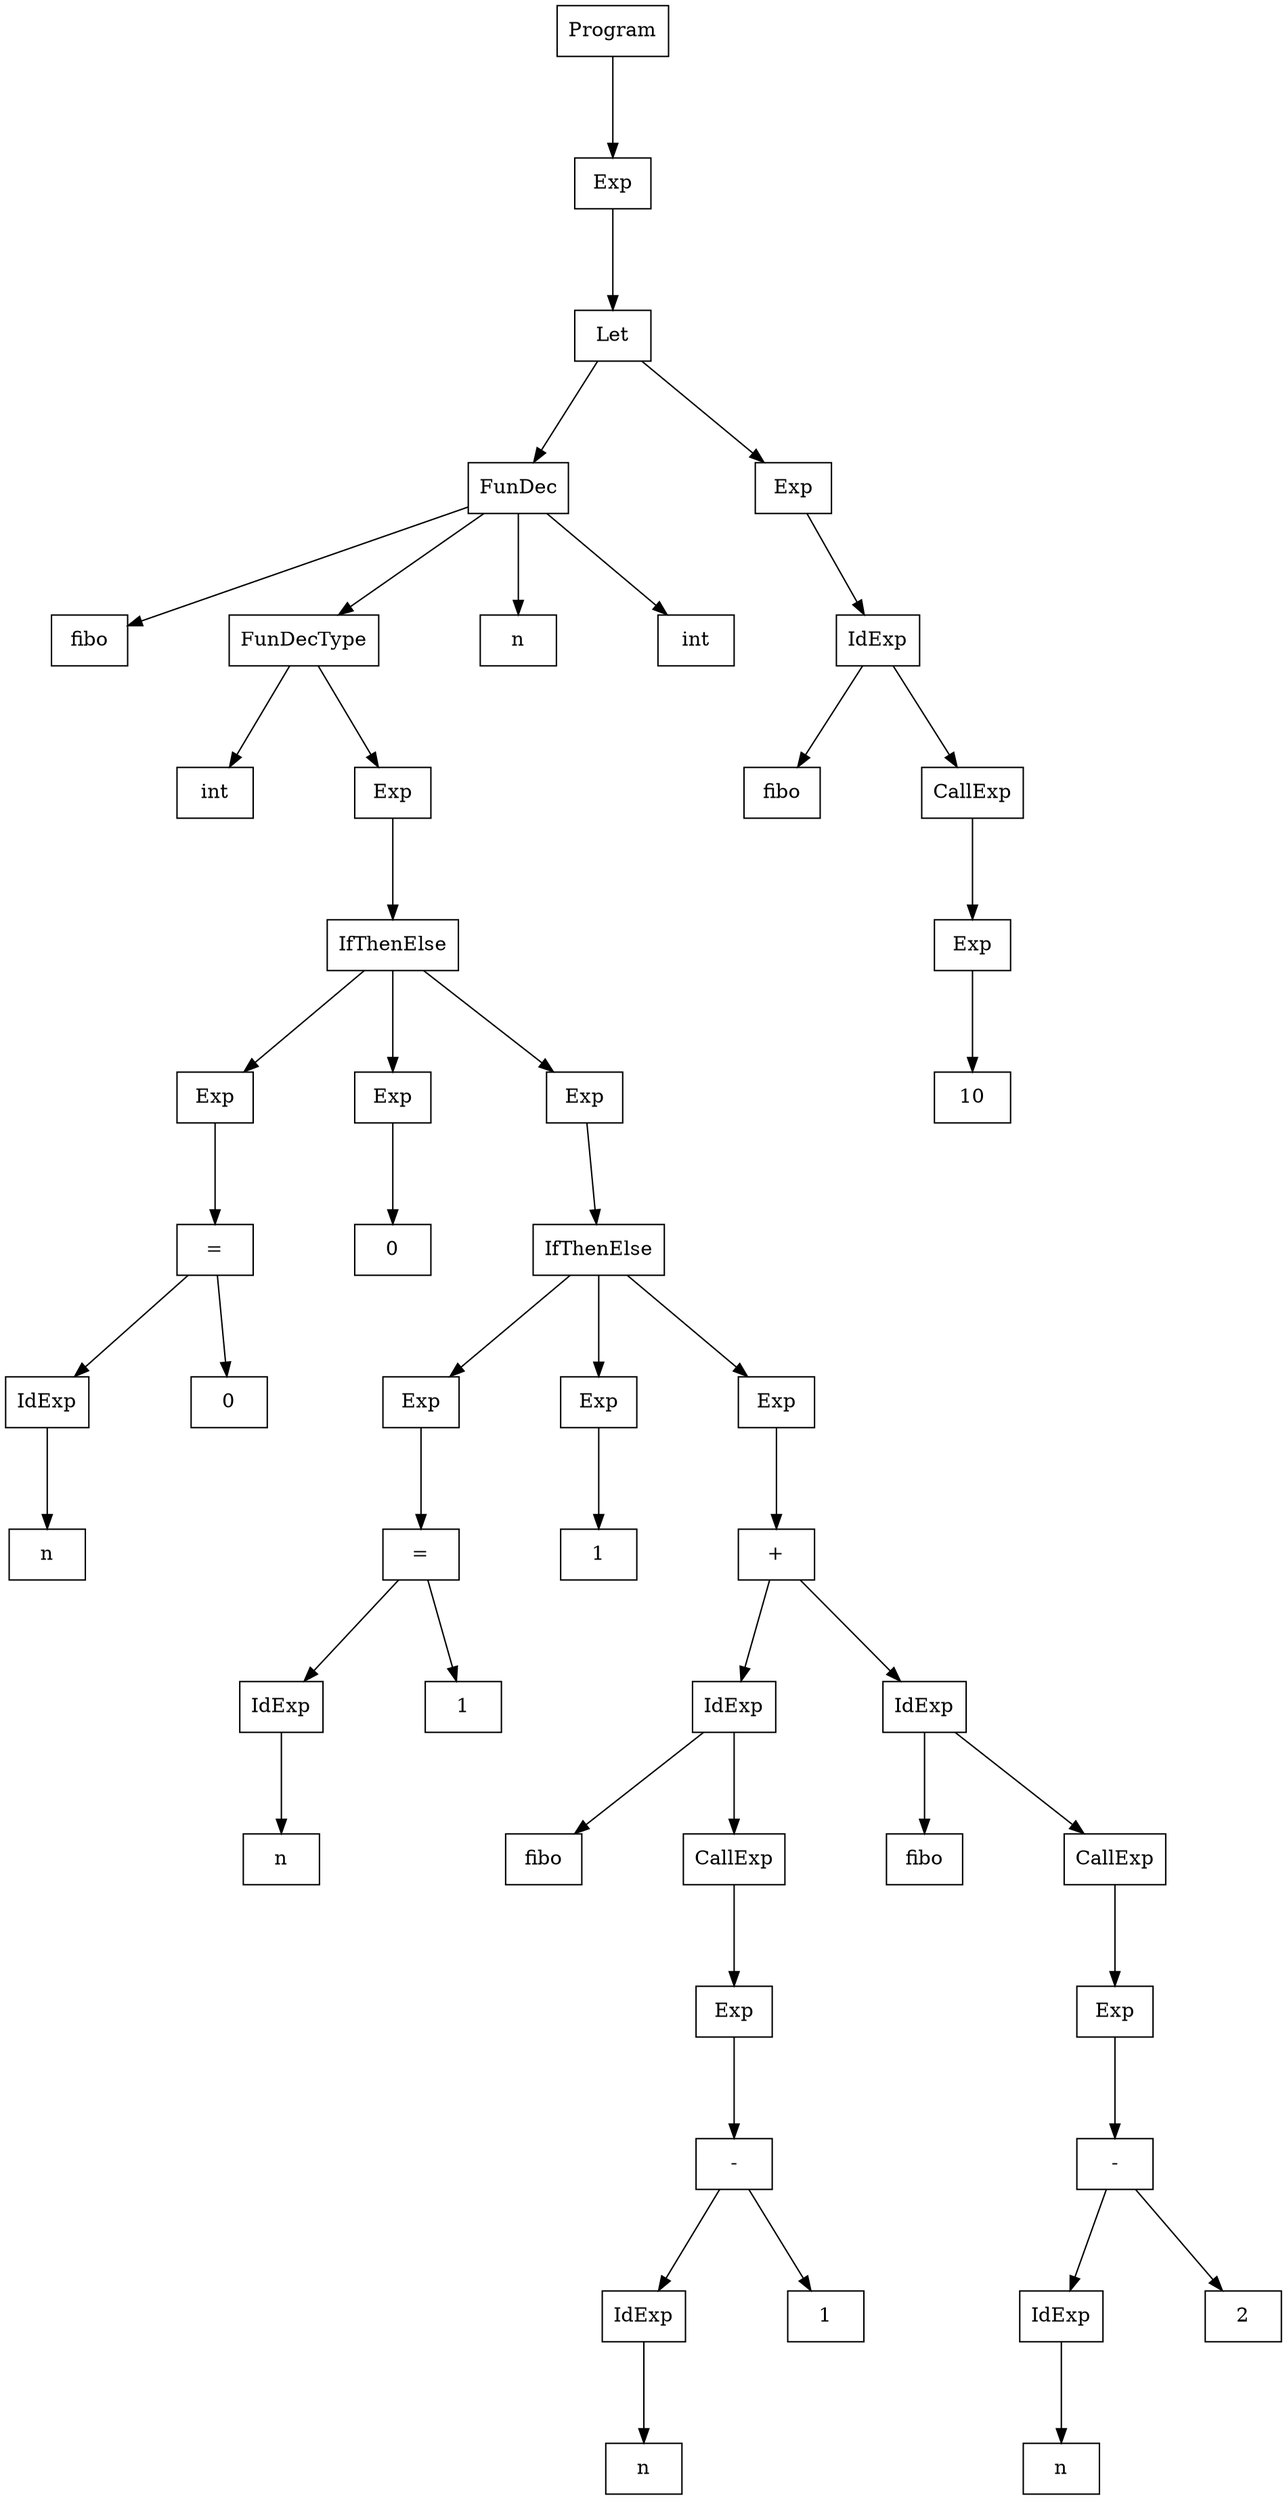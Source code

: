digraph "ast"{

	nodesep=1;
	ranksep=1;

	N1 [label="Exp", shape="box"];
	N2 [label="Let", shape="box"];
	N3 [label="FunDec", shape="box"];
	N4 [label="fibo", shape="box"];
	N5 [label="FunDecType", shape="box"];
	N6 [label="int", shape="box"];
	N7 [label="Exp", shape="box"];
	N8 [label="IfThenElse", shape="box"];
	N9 [label="Exp", shape="box"];
	N10 [label="=", shape="box"];
	N11 [label="IdExp", shape="box"];
	N12 [label="n", shape="box"];
	N13 [label="0", shape="box"];
	N14 [label="Exp", shape="box"];
	N15 [label="0", shape="box"];
	N16 [label="Exp", shape="box"];
	N17 [label="IfThenElse", shape="box"];
	N18 [label="Exp", shape="box"];
	N19 [label="=", shape="box"];
	N20 [label="IdExp", shape="box"];
	N21 [label="n", shape="box"];
	N22 [label="1", shape="box"];
	N23 [label="Exp", shape="box"];
	N24 [label="1", shape="box"];
	N25 [label="Exp", shape="box"];
	N26 [label="+", shape="box"];
	N27 [label="IdExp", shape="box"];
	N28 [label="fibo", shape="box"];
	N29 [label="CallExp", shape="box"];
	N30 [label="Exp", shape="box"];
	N31 [label="-", shape="box"];
	N32 [label="IdExp", shape="box"];
	N33 [label="n", shape="box"];
	N34 [label="1", shape="box"];
	N35 [label="IdExp", shape="box"];
	N36 [label="fibo", shape="box"];
	N37 [label="CallExp", shape="box"];
	N38 [label="Exp", shape="box"];
	N39 [label="-", shape="box"];
	N40 [label="IdExp", shape="box"];
	N41 [label="n", shape="box"];
	N42 [label="2", shape="box"];
	N43 [label="n", shape="box"];
	N44 [label="int", shape="box"];
	N45 [label="Exp", shape="box"];
	N46 [label="IdExp", shape="box"];
	N47 [label="fibo", shape="box"];
	N48 [label="CallExp", shape="box"];
	N49 [label="Exp", shape="box"];
	N50 [label="10", shape="box"];
	N0 [label="Program", shape="box"];

	N11 -> N12; 
	N10 -> N11; 
	N10 -> N13; 
	N9 -> N10; 
	N14 -> N15; 
	N20 -> N21; 
	N19 -> N20; 
	N19 -> N22; 
	N18 -> N19; 
	N23 -> N24; 
	N27 -> N28; 
	N32 -> N33; 
	N31 -> N32; 
	N31 -> N34; 
	N30 -> N31; 
	N29 -> N30; 
	N27 -> N29; 
	N35 -> N36; 
	N40 -> N41; 
	N39 -> N40; 
	N39 -> N42; 
	N38 -> N39; 
	N37 -> N38; 
	N35 -> N37; 
	N26 -> N27; 
	N26 -> N35; 
	N25 -> N26; 
	N17 -> N18; 
	N17 -> N23; 
	N17 -> N25; 
	N16 -> N17; 
	N8 -> N9; 
	N8 -> N14; 
	N8 -> N16; 
	N7 -> N8; 
	N5 -> N6; 
	N5 -> N7; 
	N3 -> N4; 
	N3 -> N5; 
	N3 -> N43; 
	N3 -> N44; 
	N2 -> N3; 
	N46 -> N47; 
	N49 -> N50; 
	N48 -> N49; 
	N46 -> N48; 
	N45 -> N46; 
	N2 -> N45; 
	N1 -> N2; 
	N0 -> N1; 
}
